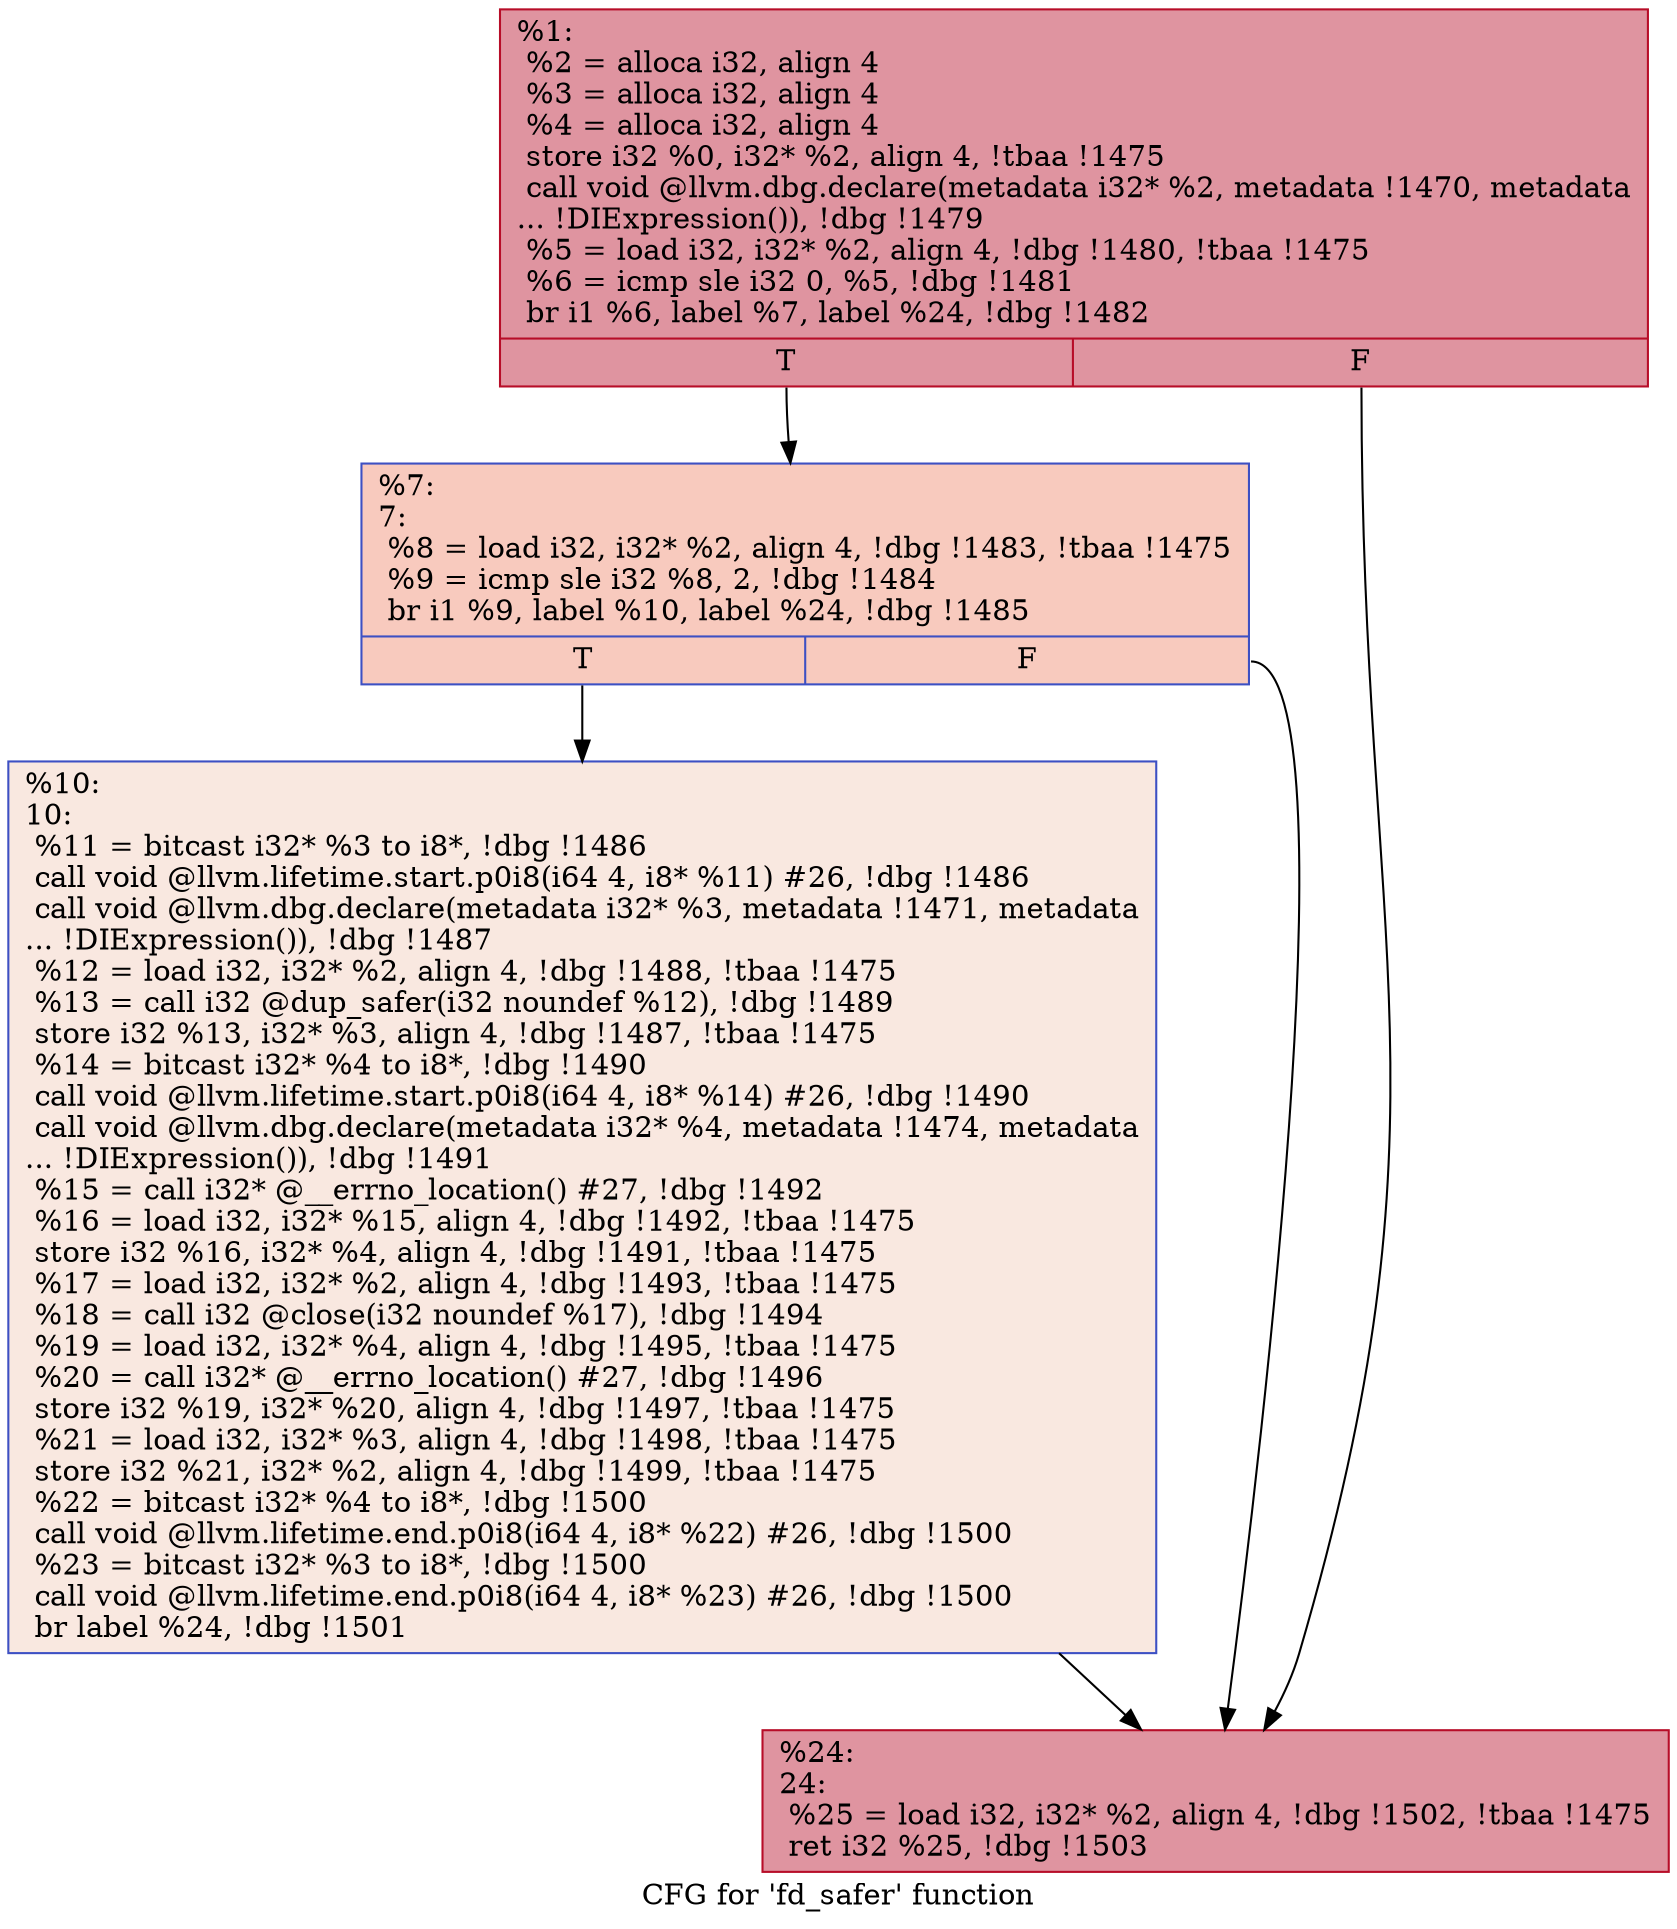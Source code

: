 digraph "CFG for 'fd_safer' function" {
	label="CFG for 'fd_safer' function";

	Node0x11736f0 [shape=record,color="#b70d28ff", style=filled, fillcolor="#b70d2870",label="{%1:\l  %2 = alloca i32, align 4\l  %3 = alloca i32, align 4\l  %4 = alloca i32, align 4\l  store i32 %0, i32* %2, align 4, !tbaa !1475\l  call void @llvm.dbg.declare(metadata i32* %2, metadata !1470, metadata\l... !DIExpression()), !dbg !1479\l  %5 = load i32, i32* %2, align 4, !dbg !1480, !tbaa !1475\l  %6 = icmp sle i32 0, %5, !dbg !1481\l  br i1 %6, label %7, label %24, !dbg !1482\l|{<s0>T|<s1>F}}"];
	Node0x11736f0:s0 -> Node0x1174ad0;
	Node0x11736f0:s1 -> Node0x1174b70;
	Node0x1174ad0 [shape=record,color="#3d50c3ff", style=filled, fillcolor="#ef886b70",label="{%7:\l7:                                                \l  %8 = load i32, i32* %2, align 4, !dbg !1483, !tbaa !1475\l  %9 = icmp sle i32 %8, 2, !dbg !1484\l  br i1 %9, label %10, label %24, !dbg !1485\l|{<s0>T|<s1>F}}"];
	Node0x1174ad0:s0 -> Node0x1174b20;
	Node0x1174ad0:s1 -> Node0x1174b70;
	Node0x1174b20 [shape=record,color="#3d50c3ff", style=filled, fillcolor="#f1ccb870",label="{%10:\l10:                                               \l  %11 = bitcast i32* %3 to i8*, !dbg !1486\l  call void @llvm.lifetime.start.p0i8(i64 4, i8* %11) #26, !dbg !1486\l  call void @llvm.dbg.declare(metadata i32* %3, metadata !1471, metadata\l... !DIExpression()), !dbg !1487\l  %12 = load i32, i32* %2, align 4, !dbg !1488, !tbaa !1475\l  %13 = call i32 @dup_safer(i32 noundef %12), !dbg !1489\l  store i32 %13, i32* %3, align 4, !dbg !1487, !tbaa !1475\l  %14 = bitcast i32* %4 to i8*, !dbg !1490\l  call void @llvm.lifetime.start.p0i8(i64 4, i8* %14) #26, !dbg !1490\l  call void @llvm.dbg.declare(metadata i32* %4, metadata !1474, metadata\l... !DIExpression()), !dbg !1491\l  %15 = call i32* @__errno_location() #27, !dbg !1492\l  %16 = load i32, i32* %15, align 4, !dbg !1492, !tbaa !1475\l  store i32 %16, i32* %4, align 4, !dbg !1491, !tbaa !1475\l  %17 = load i32, i32* %2, align 4, !dbg !1493, !tbaa !1475\l  %18 = call i32 @close(i32 noundef %17), !dbg !1494\l  %19 = load i32, i32* %4, align 4, !dbg !1495, !tbaa !1475\l  %20 = call i32* @__errno_location() #27, !dbg !1496\l  store i32 %19, i32* %20, align 4, !dbg !1497, !tbaa !1475\l  %21 = load i32, i32* %3, align 4, !dbg !1498, !tbaa !1475\l  store i32 %21, i32* %2, align 4, !dbg !1499, !tbaa !1475\l  %22 = bitcast i32* %4 to i8*, !dbg !1500\l  call void @llvm.lifetime.end.p0i8(i64 4, i8* %22) #26, !dbg !1500\l  %23 = bitcast i32* %3 to i8*, !dbg !1500\l  call void @llvm.lifetime.end.p0i8(i64 4, i8* %23) #26, !dbg !1500\l  br label %24, !dbg !1501\l}"];
	Node0x1174b20 -> Node0x1174b70;
	Node0x1174b70 [shape=record,color="#b70d28ff", style=filled, fillcolor="#b70d2870",label="{%24:\l24:                                               \l  %25 = load i32, i32* %2, align 4, !dbg !1502, !tbaa !1475\l  ret i32 %25, !dbg !1503\l}"];
}

